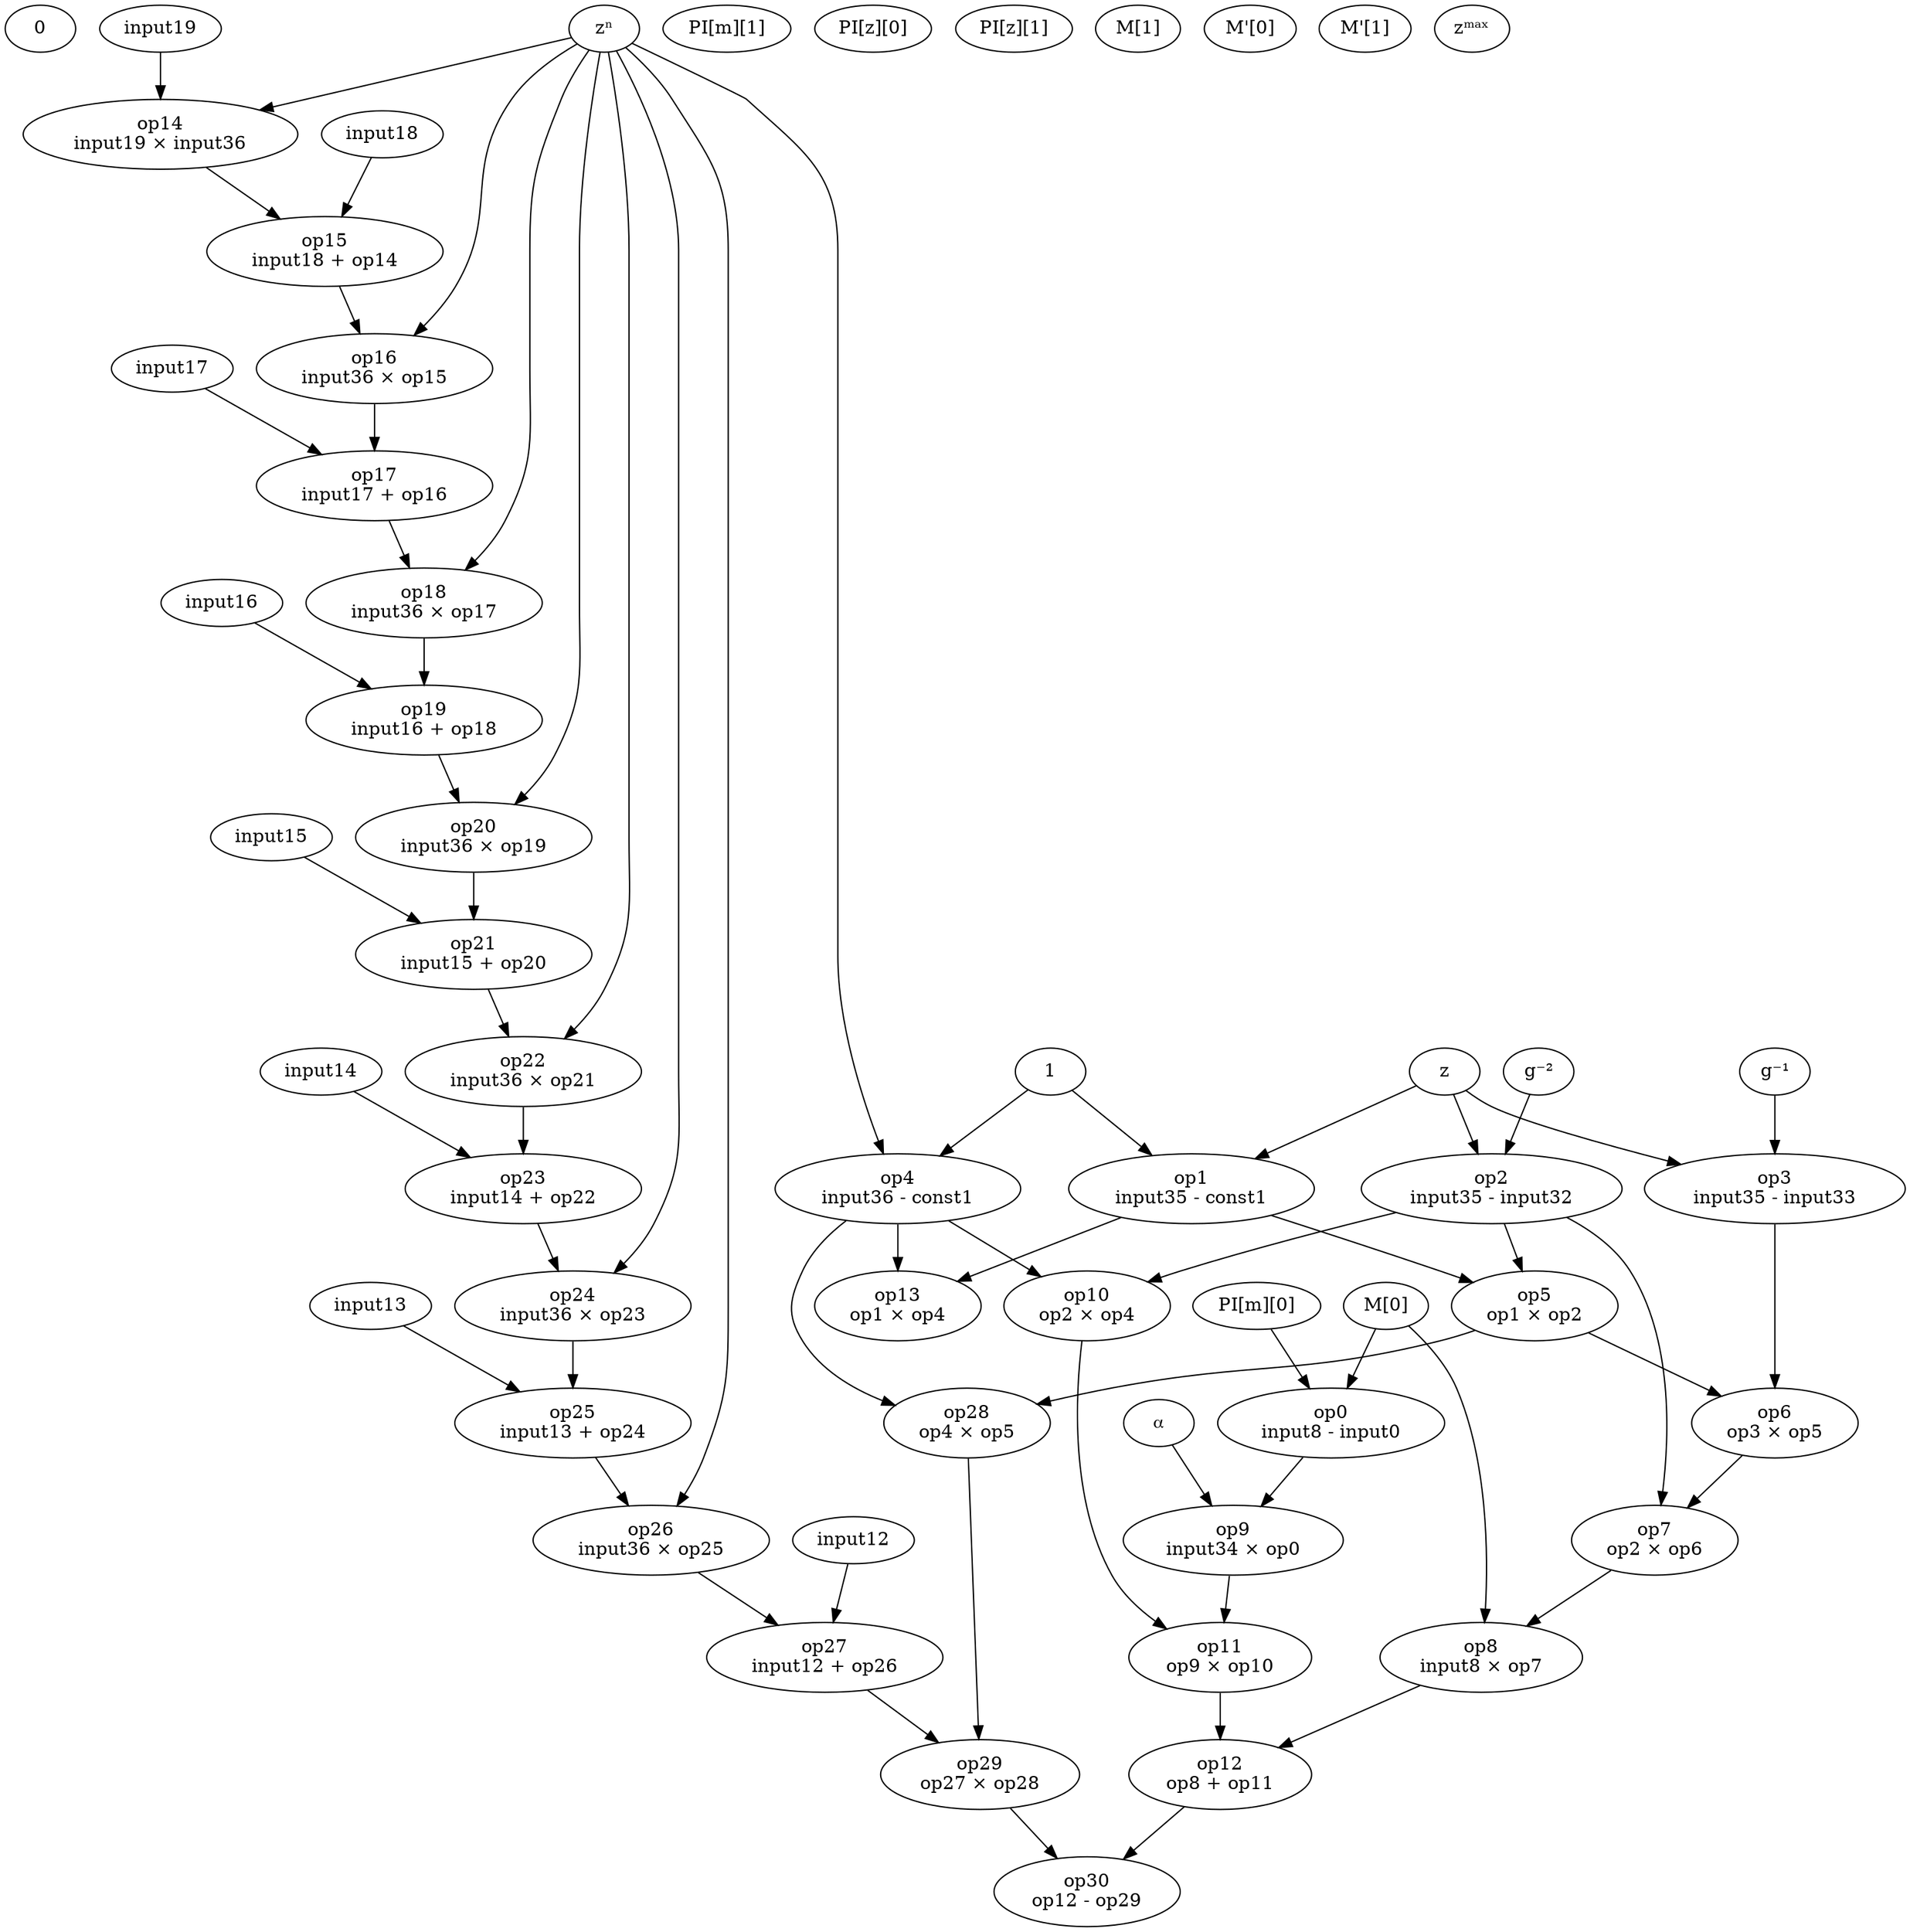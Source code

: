 digraph G {
const0 [label="0"]
const1 [label="1"]
input0 [label="PI[m][0]"]
input1 [label="PI[m][1]"]
input4 [label="PI[z][0]"]
input5 [label="PI[z][1]"]
input8 [label="M[0]"]
input9 [label="M[1]"]
input20 [label="M'[0]"]
input21 [label="M'[1]"]
input32 [label="g⁻²"]
input33 [label="g⁻¹"]
input34 [label="⍺"]
input35 [label="z"]
input36 [label="zⁿ"]
input37 [label="zᵐᵃˣ"]
op0 [label="op0\ninput8 - input0"]
input8 -> op0
input0 -> op0
op1 [label="op1\ninput35 - const1"]
input35 -> op1
const1 -> op1
op2 [label="op2\ninput35 - input32"]
input35 -> op2
input32 -> op2
op3 [label="op3\ninput35 - input33"]
input35 -> op3
input33 -> op3
op4 [label="op4\ninput36 - const1"]
input36 -> op4
const1 -> op4
op5 [label="op5\nop1 × op2"]
op1 -> op5
op2 -> op5
op6 [label="op6\nop3 × op5"]
op3 -> op6
op5 -> op6
op7 [label="op7\nop2 × op6"]
op2 -> op7
op6 -> op7
op8 [label="op8\ninput8 × op7"]
input8 -> op8
op7 -> op8
op9 [label="op9\ninput34 × op0"]
input34 -> op9
op0 -> op9
op10 [label="op10\nop2 × op4"]
op2 -> op10
op4 -> op10
op11 [label="op11\nop9 × op10"]
op9 -> op11
op10 -> op11
op12 [label="op12\nop8 + op11"]
op8 -> op12
op11 -> op12
op13 [label="op13\nop1 × op4"]
op1 -> op13
op4 -> op13
op14 [label="op14\ninput19 × input36"]
input19 -> op14
input36 -> op14
op15 [label="op15\ninput18 + op14"]
input18 -> op15
op14 -> op15
op16 [label="op16\ninput36 × op15"]
input36 -> op16
op15 -> op16
op17 [label="op17\ninput17 + op16"]
input17 -> op17
op16 -> op17
op18 [label="op18\ninput36 × op17"]
input36 -> op18
op17 -> op18
op19 [label="op19\ninput16 + op18"]
input16 -> op19
op18 -> op19
op20 [label="op20\ninput36 × op19"]
input36 -> op20
op19 -> op20
op21 [label="op21\ninput15 + op20"]
input15 -> op21
op20 -> op21
op22 [label="op22\ninput36 × op21"]
input36 -> op22
op21 -> op22
op23 [label="op23\ninput14 + op22"]
input14 -> op23
op22 -> op23
op24 [label="op24\ninput36 × op23"]
input36 -> op24
op23 -> op24
op25 [label="op25\ninput13 + op24"]
input13 -> op25
op24 -> op25
op26 [label="op26\ninput36 × op25"]
input36 -> op26
op25 -> op26
op27 [label="op27\ninput12 + op26"]
input12 -> op27
op26 -> op27
op28 [label="op28\nop4 × op5"]
op4 -> op28
op5 -> op28
op29 [label="op29\nop27 × op28"]
op27 -> op29
op28 -> op29
op30 [label="op30\nop12 - op29"]
op12 -> op30
op29 -> op30
}
